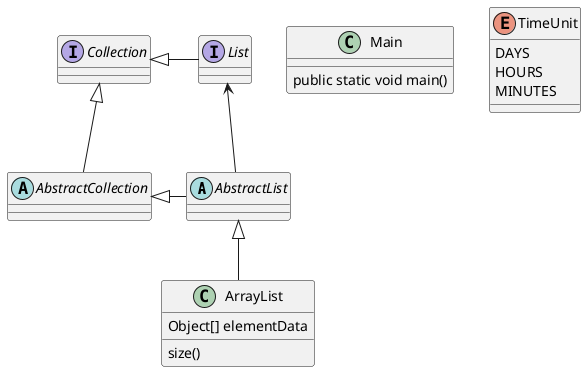 @startuml

abstract class AbstractList
abstract AbstractCollection
interface List
interface Collection

class Main{
public static void main()
}

List <- AbstractList
Collection <|-- AbstractCollection

Collection <|- List
AbstractCollection <|- AbstractList
AbstractList <|-- ArrayList

class ArrayList {
Object[] elementData
size()
}

enum TimeUnit {
DAYS
HOURS
MINUTES
}

@enduml